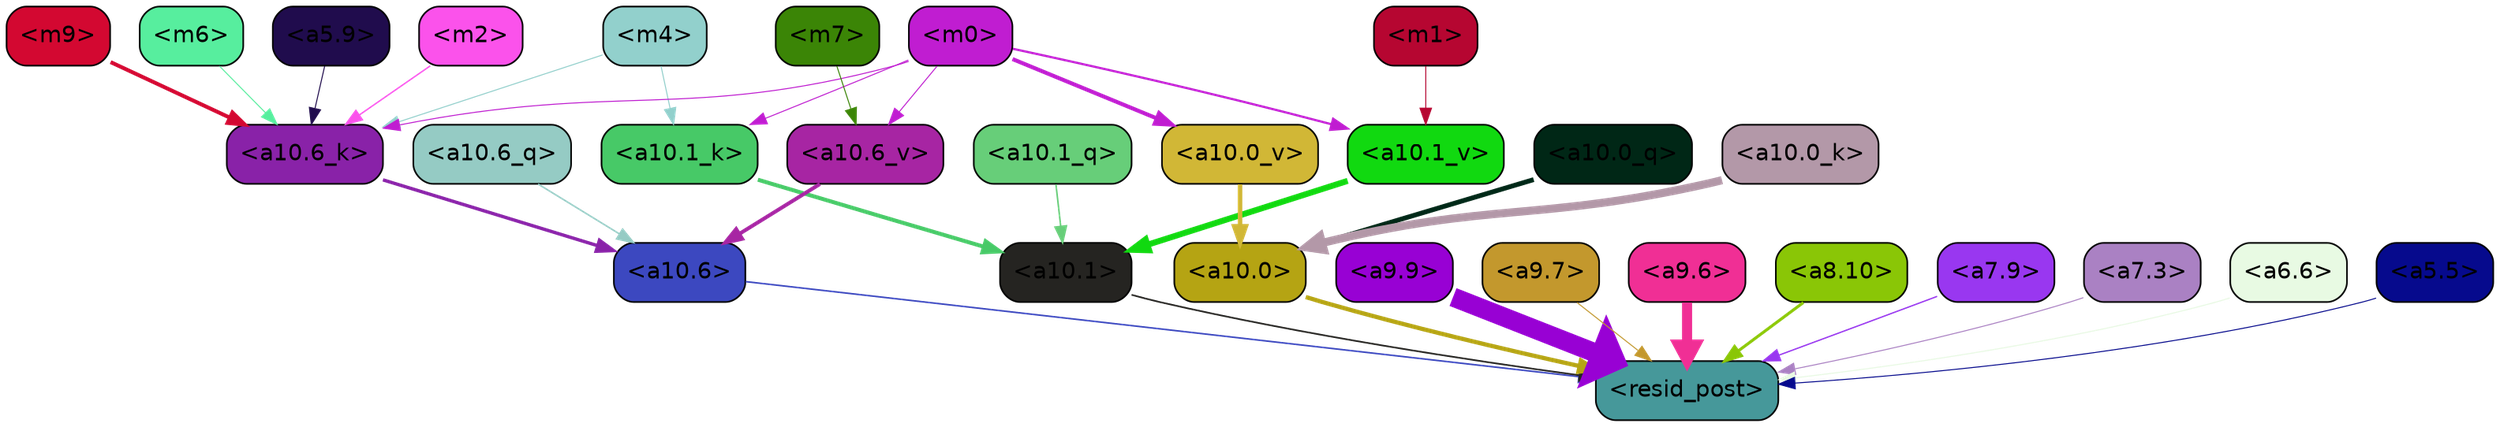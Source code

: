 strict digraph "" {
	graph [bgcolor=transparent,
		layout=dot,
		overlap=false,
		splines=true
	];
	"<a10.6>"	[color=black,
		fillcolor="#3c48c0",
		fontname=Helvetica,
		shape=box,
		style="filled, rounded"];
	"<resid_post>"	[color=black,
		fillcolor="#46989a",
		fontname=Helvetica,
		shape=box,
		style="filled, rounded"];
	"<a10.6>" -> "<resid_post>"	[color="#3c48c0",
		penwidth=0.9498605728149414];
	"<a10.1>"	[color=black,
		fillcolor="#252421",
		fontname=Helvetica,
		shape=box,
		style="filled, rounded"];
	"<a10.1>" -> "<resid_post>"	[color="#252421",
		penwidth=1.0084514617919922];
	"<a10.0>"	[color=black,
		fillcolor="#b5a413",
		fontname=Helvetica,
		shape=box,
		style="filled, rounded"];
	"<a10.0>" -> "<resid_post>"	[color="#b5a413",
		penwidth=2.5814952850341797];
	"<a9.9>"	[color=black,
		fillcolor="#9801d4",
		fontname=Helvetica,
		shape=box,
		style="filled, rounded"];
	"<a9.9>" -> "<resid_post>"	[color="#9801d4",
		penwidth=11.610888481140137];
	"<a9.7>"	[color=black,
		fillcolor="#c3982d",
		fontname=Helvetica,
		shape=box,
		style="filled, rounded"];
	"<a9.7>" -> "<resid_post>"	[color="#c3982d",
		penwidth=0.6];
	"<a9.6>"	[color=black,
		fillcolor="#f02f95",
		fontname=Helvetica,
		shape=box,
		style="filled, rounded"];
	"<a9.6>" -> "<resid_post>"	[color="#f02f95",
		penwidth=6.121421813964844];
	"<a8.10>"	[color=black,
		fillcolor="#8ac606",
		fontname=Helvetica,
		shape=box,
		style="filled, rounded"];
	"<a8.10>" -> "<resid_post>"	[color="#8ac606",
		penwidth=1.7841739654541016];
	"<a7.9>"	[color=black,
		fillcolor="#9937f0",
		fontname=Helvetica,
		shape=box,
		style="filled, rounded"];
	"<a7.9>" -> "<resid_post>"	[color="#9937f0",
		penwidth=0.8109169006347656];
	"<a7.3>"	[color=black,
		fillcolor="#aa81c3",
		fontname=Helvetica,
		shape=box,
		style="filled, rounded"];
	"<a7.3>" -> "<resid_post>"	[color="#aa81c3",
		penwidth=0.6];
	"<a6.6>"	[color=black,
		fillcolor="#e8fae3",
		fontname=Helvetica,
		shape=box,
		style="filled, rounded"];
	"<a6.6>" -> "<resid_post>"	[color="#e8fae3",
		penwidth=0.6];
	"<a5.5>"	[color=black,
		fillcolor="#060a8d",
		fontname=Helvetica,
		shape=box,
		style="filled, rounded"];
	"<a5.5>" -> "<resid_post>"	[color="#060a8d",
		penwidth=0.6];
	"<a10.6_q>"	[color=black,
		fillcolor="#95cbc4",
		fontname=Helvetica,
		shape=box,
		style="filled, rounded"];
	"<a10.6_q>" -> "<a10.6>"	[color="#95cbc4",
		penwidth=0.9244728088378906];
	"<a10.1_q>"	[color=black,
		fillcolor="#67ce79",
		fontname=Helvetica,
		shape=box,
		style="filled, rounded"];
	"<a10.1_q>" -> "<a10.1>"	[color="#67ce79",
		penwidth=0.9268798828125];
	"<a10.0_q>"	[color=black,
		fillcolor="#002716",
		fontname=Helvetica,
		shape=box,
		style="filled, rounded"];
	"<a10.0_q>" -> "<a10.0>"	[color="#002716",
		penwidth=2.905670166015625];
	"<a10.6_k>"	[color=black,
		fillcolor="#8922a8",
		fontname=Helvetica,
		shape=box,
		style="filled, rounded"];
	"<a10.6_k>" -> "<a10.6>"	[color="#8922a8",
		penwidth=2.0319366455078125];
	"<a10.1_k>"	[color=black,
		fillcolor="#47c967",
		fontname=Helvetica,
		shape=box,
		style="filled, rounded"];
	"<a10.1_k>" -> "<a10.1>"	[color="#47c967",
		penwidth=2.4037628173828125];
	"<a10.0_k>"	[color=black,
		fillcolor="#b398a8",
		fontname=Helvetica,
		shape=box,
		style="filled, rounded"];
	"<a10.0_k>" -> "<a10.0>"	[color="#b398a8",
		penwidth=4.9319305419921875];
	"<a10.6_v>"	[color=black,
		fillcolor="#a725a3",
		fontname=Helvetica,
		shape=box,
		style="filled, rounded"];
	"<a10.6_v>" -> "<a10.6>"	[color="#a725a3",
		penwidth=2.290935516357422];
	"<a10.1_v>"	[color=black,
		fillcolor="#11d910",
		fontname=Helvetica,
		shape=box,
		style="filled, rounded"];
	"<a10.1_v>" -> "<a10.1>"	[color="#11d910",
		penwidth=3.6398468017578125];
	"<a10.0_v>"	[color=black,
		fillcolor="#d1b736",
		fontname=Helvetica,
		shape=box,
		style="filled, rounded"];
	"<a10.0_v>" -> "<a10.0>"	[color="#d1b736",
		penwidth=2.7666168212890625];
	"<m9>"	[color=black,
		fillcolor="#d30831",
		fontname=Helvetica,
		shape=box,
		style="filled, rounded"];
	"<m9>" -> "<a10.6_k>"	[color="#d30831",
		penwidth=2.371124267578125];
	"<m6>"	[color=black,
		fillcolor="#57ee9e",
		fontname=Helvetica,
		shape=box,
		style="filled, rounded"];
	"<m6>" -> "<a10.6_k>"	[color="#57ee9e",
		penwidth=0.6];
	"<a5.9>"	[color=black,
		fillcolor="#200c4d",
		fontname=Helvetica,
		shape=box,
		style="filled, rounded"];
	"<a5.9>" -> "<a10.6_k>"	[color="#200c4d",
		penwidth=0.6];
	"<m4>"	[color=black,
		fillcolor="#92d0cc",
		fontname=Helvetica,
		shape=box,
		style="filled, rounded"];
	"<m4>" -> "<a10.6_k>"	[color="#92d0cc",
		penwidth=0.6];
	"<m4>" -> "<a10.1_k>"	[color="#92d0cc",
		penwidth=0.6];
	"<m2>"	[color=black,
		fillcolor="#fb52eb",
		fontname=Helvetica,
		shape=box,
		style="filled, rounded"];
	"<m2>" -> "<a10.6_k>"	[color="#fb52eb",
		penwidth=0.8380241394042969];
	"<m0>"	[color=black,
		fillcolor="#c01dd1",
		fontname=Helvetica,
		shape=box,
		style="filled, rounded"];
	"<m0>" -> "<a10.6_k>"	[color="#c01dd1",
		penwidth=0.6];
	"<m0>" -> "<a10.1_k>"	[color="#c01dd1",
		penwidth=0.6];
	"<m0>" -> "<a10.6_v>"	[color="#c01dd1",
		penwidth=0.6];
	"<m0>" -> "<a10.1_v>"	[color="#c01dd1",
		penwidth=1.3360328674316406];
	"<m0>" -> "<a10.0_v>"	[color="#c01dd1",
		penwidth=2.4083595275878906];
	"<m7>"	[color=black,
		fillcolor="#3b8506",
		fontname=Helvetica,
		shape=box,
		style="filled, rounded"];
	"<m7>" -> "<a10.6_v>"	[color="#3b8506",
		penwidth=0.6];
	"<m1>"	[color=black,
		fillcolor="#b60631",
		fontname=Helvetica,
		shape=box,
		style="filled, rounded"];
	"<m1>" -> "<a10.1_v>"	[color="#b60631",
		penwidth=0.6];
}
